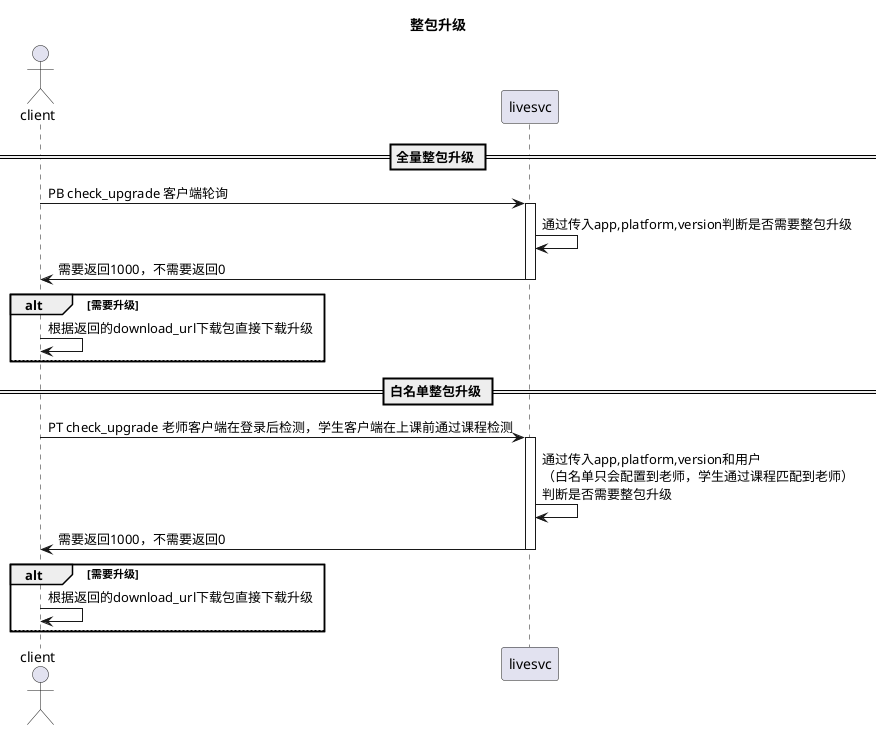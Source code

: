 @startuml
Actor C as "client" order 1
participant L as "livesvc" order 2
title: 整包升级
== 全量整包升级 ==
C->L: PB check_upgrade 客户端轮询
activate L
L->L: 通过传入app,platform,version判断是否需要整包升级
L->C: 需要返回1000，不需要返回0
deactivate L
 alt 需要升级
    C->C: 根据返回的download_url下载包直接下载升级
    else
        end
== 白名单整包升级 ==
C->L: PT check_upgrade 老师客户端在登录后检测，学生客户端在上课前通过课程检测
activate L
L->L: 通过传入app,platform,version和用户\n（白名单只会配置到老师，学生通过课程匹配到老师）\n判断是否需要整包升级
L->C: 需要返回1000，不需要返回0
deactivate L
 alt 需要升级
    C->C: 根据返回的download_url下载包直接下载升级
    else
        end
@enduml